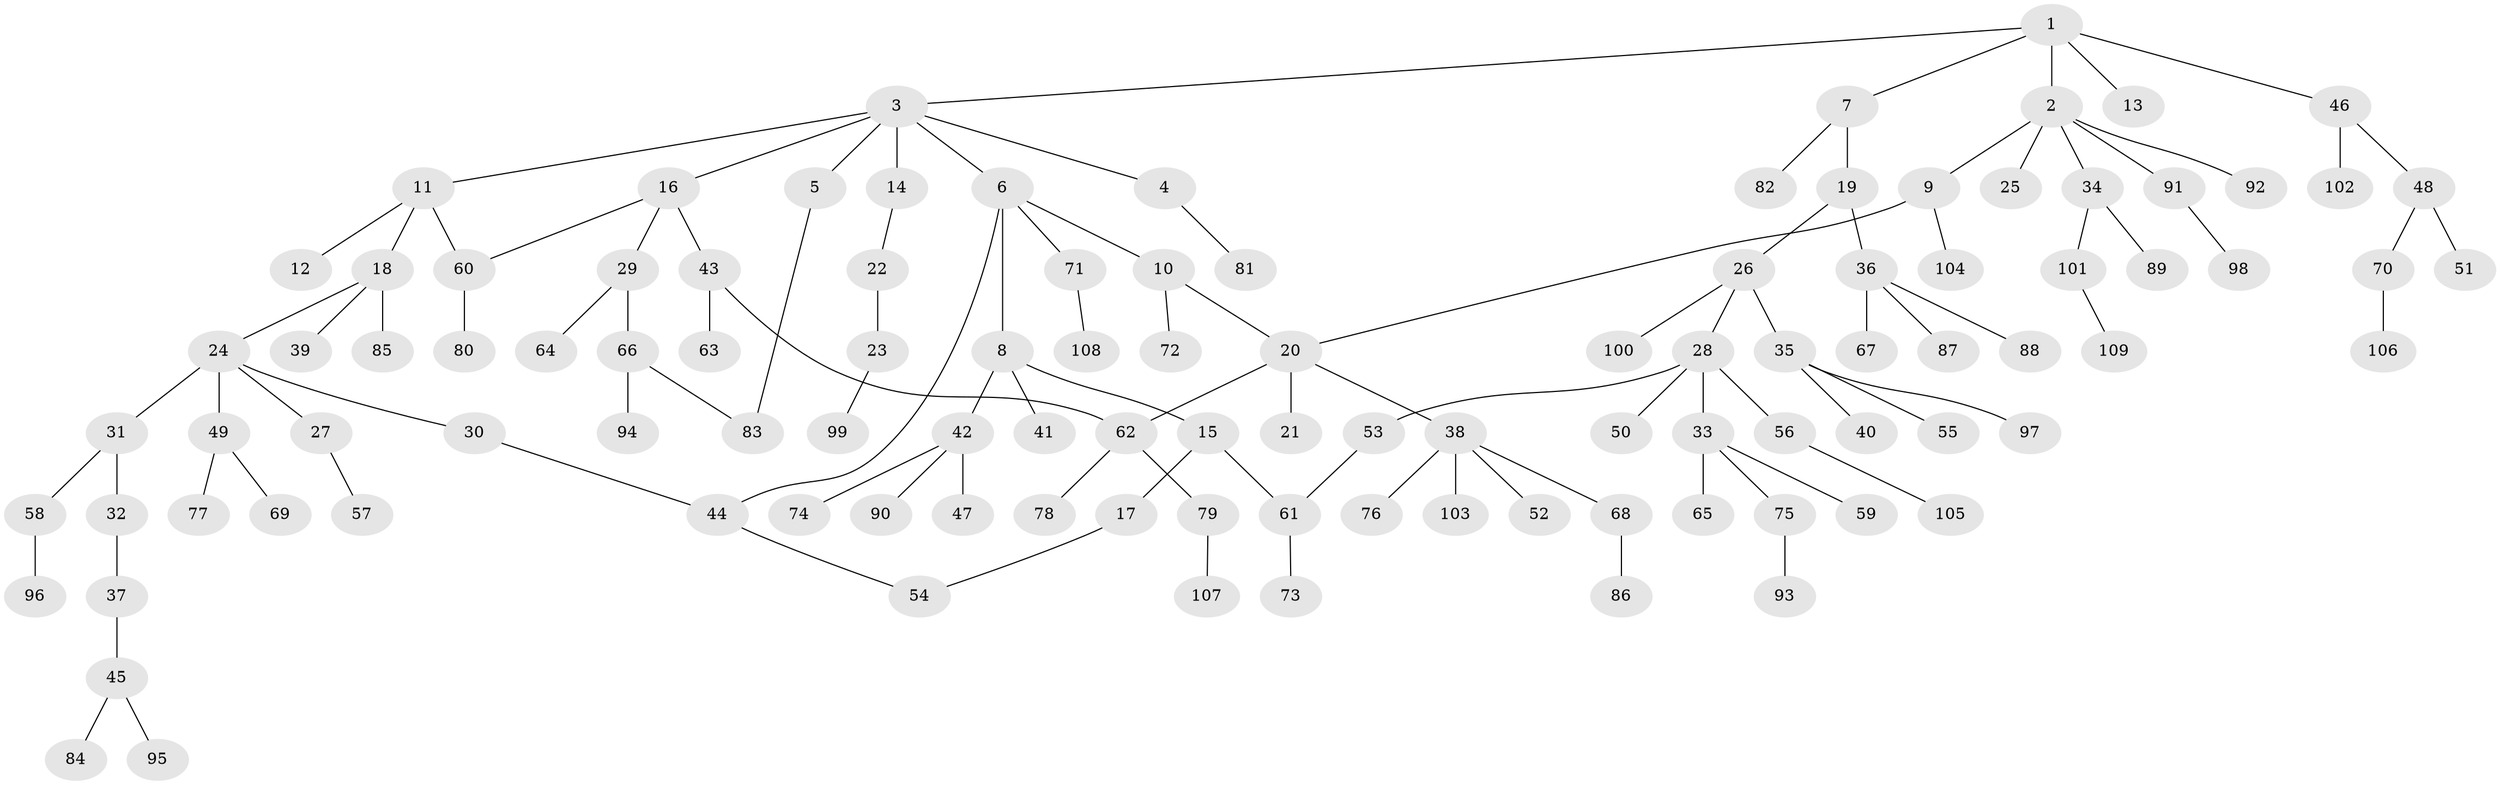 // Generated by graph-tools (version 1.1) at 2025/13/03/09/25 04:13:21]
// undirected, 109 vertices, 115 edges
graph export_dot {
graph [start="1"]
  node [color=gray90,style=filled];
  1;
  2;
  3;
  4;
  5;
  6;
  7;
  8;
  9;
  10;
  11;
  12;
  13;
  14;
  15;
  16;
  17;
  18;
  19;
  20;
  21;
  22;
  23;
  24;
  25;
  26;
  27;
  28;
  29;
  30;
  31;
  32;
  33;
  34;
  35;
  36;
  37;
  38;
  39;
  40;
  41;
  42;
  43;
  44;
  45;
  46;
  47;
  48;
  49;
  50;
  51;
  52;
  53;
  54;
  55;
  56;
  57;
  58;
  59;
  60;
  61;
  62;
  63;
  64;
  65;
  66;
  67;
  68;
  69;
  70;
  71;
  72;
  73;
  74;
  75;
  76;
  77;
  78;
  79;
  80;
  81;
  82;
  83;
  84;
  85;
  86;
  87;
  88;
  89;
  90;
  91;
  92;
  93;
  94;
  95;
  96;
  97;
  98;
  99;
  100;
  101;
  102;
  103;
  104;
  105;
  106;
  107;
  108;
  109;
  1 -- 2;
  1 -- 3;
  1 -- 7;
  1 -- 13;
  1 -- 46;
  2 -- 9;
  2 -- 25;
  2 -- 34;
  2 -- 91;
  2 -- 92;
  3 -- 4;
  3 -- 5;
  3 -- 6;
  3 -- 11;
  3 -- 14;
  3 -- 16;
  4 -- 81;
  5 -- 83;
  6 -- 8;
  6 -- 10;
  6 -- 44;
  6 -- 71;
  7 -- 19;
  7 -- 82;
  8 -- 15;
  8 -- 41;
  8 -- 42;
  9 -- 20;
  9 -- 104;
  10 -- 72;
  10 -- 20;
  11 -- 12;
  11 -- 18;
  11 -- 60;
  14 -- 22;
  15 -- 17;
  15 -- 61;
  16 -- 29;
  16 -- 43;
  16 -- 60;
  17 -- 54;
  18 -- 24;
  18 -- 39;
  18 -- 85;
  19 -- 26;
  19 -- 36;
  20 -- 21;
  20 -- 38;
  20 -- 62;
  22 -- 23;
  23 -- 99;
  24 -- 27;
  24 -- 30;
  24 -- 31;
  24 -- 49;
  26 -- 28;
  26 -- 35;
  26 -- 100;
  27 -- 57;
  28 -- 33;
  28 -- 50;
  28 -- 53;
  28 -- 56;
  29 -- 64;
  29 -- 66;
  30 -- 44;
  31 -- 32;
  31 -- 58;
  32 -- 37;
  33 -- 59;
  33 -- 65;
  33 -- 75;
  34 -- 89;
  34 -- 101;
  35 -- 40;
  35 -- 55;
  35 -- 97;
  36 -- 67;
  36 -- 87;
  36 -- 88;
  37 -- 45;
  38 -- 52;
  38 -- 68;
  38 -- 76;
  38 -- 103;
  42 -- 47;
  42 -- 74;
  42 -- 90;
  43 -- 62;
  43 -- 63;
  44 -- 54;
  45 -- 84;
  45 -- 95;
  46 -- 48;
  46 -- 102;
  48 -- 51;
  48 -- 70;
  49 -- 69;
  49 -- 77;
  53 -- 61;
  56 -- 105;
  58 -- 96;
  60 -- 80;
  61 -- 73;
  62 -- 78;
  62 -- 79;
  66 -- 94;
  66 -- 83;
  68 -- 86;
  70 -- 106;
  71 -- 108;
  75 -- 93;
  79 -- 107;
  91 -- 98;
  101 -- 109;
}
